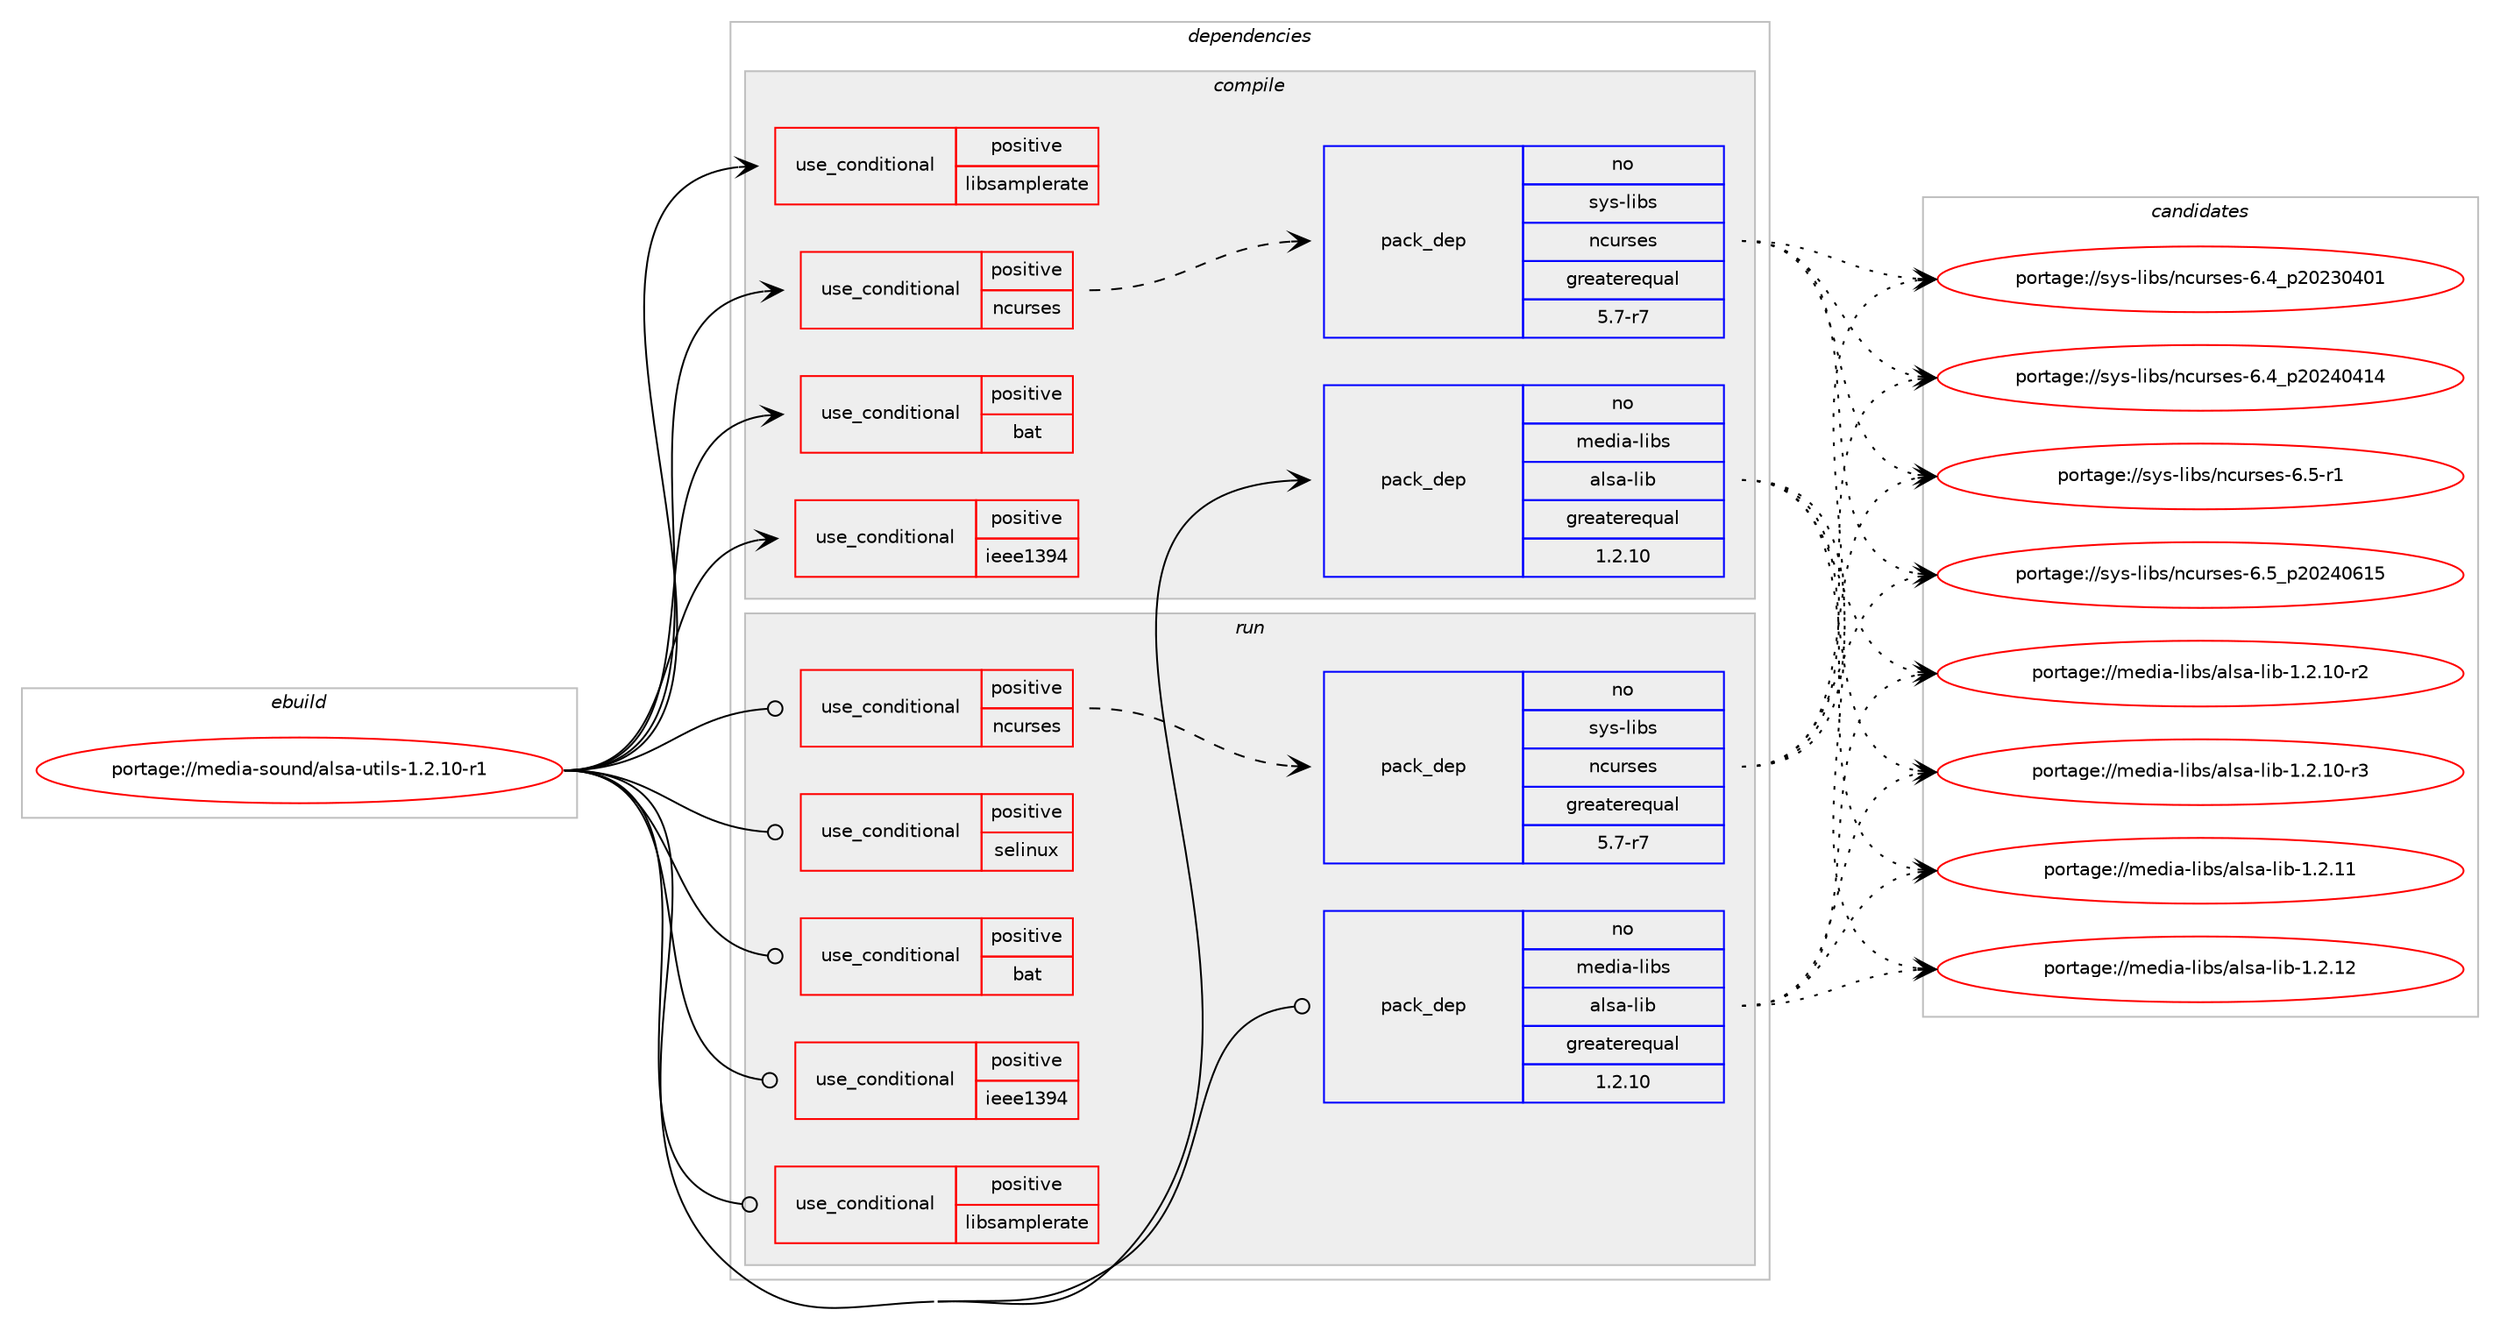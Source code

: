digraph prolog {

# *************
# Graph options
# *************

newrank=true;
concentrate=true;
compound=true;
graph [rankdir=LR,fontname=Helvetica,fontsize=10,ranksep=1.5];#, ranksep=2.5, nodesep=0.2];
edge  [arrowhead=vee];
node  [fontname=Helvetica,fontsize=10];

# **********
# The ebuild
# **********

subgraph cluster_leftcol {
color=gray;
rank=same;
label=<<i>ebuild</i>>;
id [label="portage://media-sound/alsa-utils-1.2.10-r1", color=red, width=4, href="../media-sound/alsa-utils-1.2.10-r1.svg"];
}

# ****************
# The dependencies
# ****************

subgraph cluster_midcol {
color=gray;
label=<<i>dependencies</i>>;
subgraph cluster_compile {
fillcolor="#eeeeee";
style=filled;
label=<<i>compile</i>>;
subgraph cond76960 {
dependency161631 [label=<<TABLE BORDER="0" CELLBORDER="1" CELLSPACING="0" CELLPADDING="4"><TR><TD ROWSPAN="3" CELLPADDING="10">use_conditional</TD></TR><TR><TD>positive</TD></TR><TR><TD>bat</TD></TR></TABLE>>, shape=none, color=red];
# *** BEGIN UNKNOWN DEPENDENCY TYPE (TODO) ***
# dependency161631 -> package_dependency(portage://media-sound/alsa-utils-1.2.10-r1,install,no,sci-libs,fftw,none,[,,],any_same_slot,[])
# *** END UNKNOWN DEPENDENCY TYPE (TODO) ***

}
id:e -> dependency161631:w [weight=20,style="solid",arrowhead="vee"];
subgraph cond76961 {
dependency161632 [label=<<TABLE BORDER="0" CELLBORDER="1" CELLSPACING="0" CELLPADDING="4"><TR><TD ROWSPAN="3" CELLPADDING="10">use_conditional</TD></TR><TR><TD>positive</TD></TR><TR><TD>ieee1394</TD></TR></TABLE>>, shape=none, color=red];
# *** BEGIN UNKNOWN DEPENDENCY TYPE (TODO) ***
# dependency161632 -> package_dependency(portage://media-sound/alsa-utils-1.2.10-r1,install,no,media-libs,libffado,none,[,,],[],[])
# *** END UNKNOWN DEPENDENCY TYPE (TODO) ***

}
id:e -> dependency161632:w [weight=20,style="solid",arrowhead="vee"];
subgraph cond76962 {
dependency161633 [label=<<TABLE BORDER="0" CELLBORDER="1" CELLSPACING="0" CELLPADDING="4"><TR><TD ROWSPAN="3" CELLPADDING="10">use_conditional</TD></TR><TR><TD>positive</TD></TR><TR><TD>libsamplerate</TD></TR></TABLE>>, shape=none, color=red];
# *** BEGIN UNKNOWN DEPENDENCY TYPE (TODO) ***
# dependency161633 -> package_dependency(portage://media-sound/alsa-utils-1.2.10-r1,install,no,media-libs,libsamplerate,none,[,,],[],[])
# *** END UNKNOWN DEPENDENCY TYPE (TODO) ***

}
id:e -> dependency161633:w [weight=20,style="solid",arrowhead="vee"];
subgraph cond76963 {
dependency161634 [label=<<TABLE BORDER="0" CELLBORDER="1" CELLSPACING="0" CELLPADDING="4"><TR><TD ROWSPAN="3" CELLPADDING="10">use_conditional</TD></TR><TR><TD>positive</TD></TR><TR><TD>ncurses</TD></TR></TABLE>>, shape=none, color=red];
subgraph pack82301 {
dependency161635 [label=<<TABLE BORDER="0" CELLBORDER="1" CELLSPACING="0" CELLPADDING="4" WIDTH="220"><TR><TD ROWSPAN="6" CELLPADDING="30">pack_dep</TD></TR><TR><TD WIDTH="110">no</TD></TR><TR><TD>sys-libs</TD></TR><TR><TD>ncurses</TD></TR><TR><TD>greaterequal</TD></TR><TR><TD>5.7-r7</TD></TR></TABLE>>, shape=none, color=blue];
}
dependency161634:e -> dependency161635:w [weight=20,style="dashed",arrowhead="vee"];
}
id:e -> dependency161634:w [weight=20,style="solid",arrowhead="vee"];
subgraph pack82302 {
dependency161636 [label=<<TABLE BORDER="0" CELLBORDER="1" CELLSPACING="0" CELLPADDING="4" WIDTH="220"><TR><TD ROWSPAN="6" CELLPADDING="30">pack_dep</TD></TR><TR><TD WIDTH="110">no</TD></TR><TR><TD>media-libs</TD></TR><TR><TD>alsa-lib</TD></TR><TR><TD>greaterequal</TD></TR><TR><TD>1.2.10</TD></TR></TABLE>>, shape=none, color=blue];
}
id:e -> dependency161636:w [weight=20,style="solid",arrowhead="vee"];
}
subgraph cluster_compileandrun {
fillcolor="#eeeeee";
style=filled;
label=<<i>compile and run</i>>;
}
subgraph cluster_run {
fillcolor="#eeeeee";
style=filled;
label=<<i>run</i>>;
subgraph cond76964 {
dependency161637 [label=<<TABLE BORDER="0" CELLBORDER="1" CELLSPACING="0" CELLPADDING="4"><TR><TD ROWSPAN="3" CELLPADDING="10">use_conditional</TD></TR><TR><TD>positive</TD></TR><TR><TD>bat</TD></TR></TABLE>>, shape=none, color=red];
# *** BEGIN UNKNOWN DEPENDENCY TYPE (TODO) ***
# dependency161637 -> package_dependency(portage://media-sound/alsa-utils-1.2.10-r1,run,no,sci-libs,fftw,none,[,,],any_same_slot,[])
# *** END UNKNOWN DEPENDENCY TYPE (TODO) ***

}
id:e -> dependency161637:w [weight=20,style="solid",arrowhead="odot"];
subgraph cond76965 {
dependency161638 [label=<<TABLE BORDER="0" CELLBORDER="1" CELLSPACING="0" CELLPADDING="4"><TR><TD ROWSPAN="3" CELLPADDING="10">use_conditional</TD></TR><TR><TD>positive</TD></TR><TR><TD>ieee1394</TD></TR></TABLE>>, shape=none, color=red];
# *** BEGIN UNKNOWN DEPENDENCY TYPE (TODO) ***
# dependency161638 -> package_dependency(portage://media-sound/alsa-utils-1.2.10-r1,run,no,media-libs,libffado,none,[,,],[],[])
# *** END UNKNOWN DEPENDENCY TYPE (TODO) ***

}
id:e -> dependency161638:w [weight=20,style="solid",arrowhead="odot"];
subgraph cond76966 {
dependency161639 [label=<<TABLE BORDER="0" CELLBORDER="1" CELLSPACING="0" CELLPADDING="4"><TR><TD ROWSPAN="3" CELLPADDING="10">use_conditional</TD></TR><TR><TD>positive</TD></TR><TR><TD>libsamplerate</TD></TR></TABLE>>, shape=none, color=red];
# *** BEGIN UNKNOWN DEPENDENCY TYPE (TODO) ***
# dependency161639 -> package_dependency(portage://media-sound/alsa-utils-1.2.10-r1,run,no,media-libs,libsamplerate,none,[,,],[],[])
# *** END UNKNOWN DEPENDENCY TYPE (TODO) ***

}
id:e -> dependency161639:w [weight=20,style="solid",arrowhead="odot"];
subgraph cond76967 {
dependency161640 [label=<<TABLE BORDER="0" CELLBORDER="1" CELLSPACING="0" CELLPADDING="4"><TR><TD ROWSPAN="3" CELLPADDING="10">use_conditional</TD></TR><TR><TD>positive</TD></TR><TR><TD>ncurses</TD></TR></TABLE>>, shape=none, color=red];
subgraph pack82303 {
dependency161641 [label=<<TABLE BORDER="0" CELLBORDER="1" CELLSPACING="0" CELLPADDING="4" WIDTH="220"><TR><TD ROWSPAN="6" CELLPADDING="30">pack_dep</TD></TR><TR><TD WIDTH="110">no</TD></TR><TR><TD>sys-libs</TD></TR><TR><TD>ncurses</TD></TR><TR><TD>greaterequal</TD></TR><TR><TD>5.7-r7</TD></TR></TABLE>>, shape=none, color=blue];
}
dependency161640:e -> dependency161641:w [weight=20,style="dashed",arrowhead="vee"];
}
id:e -> dependency161640:w [weight=20,style="solid",arrowhead="odot"];
subgraph cond76968 {
dependency161642 [label=<<TABLE BORDER="0" CELLBORDER="1" CELLSPACING="0" CELLPADDING="4"><TR><TD ROWSPAN="3" CELLPADDING="10">use_conditional</TD></TR><TR><TD>positive</TD></TR><TR><TD>selinux</TD></TR></TABLE>>, shape=none, color=red];
# *** BEGIN UNKNOWN DEPENDENCY TYPE (TODO) ***
# dependency161642 -> package_dependency(portage://media-sound/alsa-utils-1.2.10-r1,run,no,sec-policy,selinux-alsa,none,[,,],[],[])
# *** END UNKNOWN DEPENDENCY TYPE (TODO) ***

}
id:e -> dependency161642:w [weight=20,style="solid",arrowhead="odot"];
subgraph pack82304 {
dependency161643 [label=<<TABLE BORDER="0" CELLBORDER="1" CELLSPACING="0" CELLPADDING="4" WIDTH="220"><TR><TD ROWSPAN="6" CELLPADDING="30">pack_dep</TD></TR><TR><TD WIDTH="110">no</TD></TR><TR><TD>media-libs</TD></TR><TR><TD>alsa-lib</TD></TR><TR><TD>greaterequal</TD></TR><TR><TD>1.2.10</TD></TR></TABLE>>, shape=none, color=blue];
}
id:e -> dependency161643:w [weight=20,style="solid",arrowhead="odot"];
}
}

# **************
# The candidates
# **************

subgraph cluster_choices {
rank=same;
color=gray;
label=<<i>candidates</i>>;

subgraph choice82301 {
color=black;
nodesep=1;
choice1151211154510810598115471109911711411510111545544652951125048505148524849 [label="portage://sys-libs/ncurses-6.4_p20230401", color=red, width=4,href="../sys-libs/ncurses-6.4_p20230401.svg"];
choice1151211154510810598115471109911711411510111545544652951125048505248524952 [label="portage://sys-libs/ncurses-6.4_p20240414", color=red, width=4,href="../sys-libs/ncurses-6.4_p20240414.svg"];
choice11512111545108105981154711099117114115101115455446534511449 [label="portage://sys-libs/ncurses-6.5-r1", color=red, width=4,href="../sys-libs/ncurses-6.5-r1.svg"];
choice1151211154510810598115471109911711411510111545544653951125048505248544953 [label="portage://sys-libs/ncurses-6.5_p20240615", color=red, width=4,href="../sys-libs/ncurses-6.5_p20240615.svg"];
dependency161635:e -> choice1151211154510810598115471109911711411510111545544652951125048505148524849:w [style=dotted,weight="100"];
dependency161635:e -> choice1151211154510810598115471109911711411510111545544652951125048505248524952:w [style=dotted,weight="100"];
dependency161635:e -> choice11512111545108105981154711099117114115101115455446534511449:w [style=dotted,weight="100"];
dependency161635:e -> choice1151211154510810598115471109911711411510111545544653951125048505248544953:w [style=dotted,weight="100"];
}
subgraph choice82302 {
color=black;
nodesep=1;
choice1091011001059745108105981154797108115974510810598454946504649484511450 [label="portage://media-libs/alsa-lib-1.2.10-r2", color=red, width=4,href="../media-libs/alsa-lib-1.2.10-r2.svg"];
choice1091011001059745108105981154797108115974510810598454946504649484511451 [label="portage://media-libs/alsa-lib-1.2.10-r3", color=red, width=4,href="../media-libs/alsa-lib-1.2.10-r3.svg"];
choice109101100105974510810598115479710811597451081059845494650464949 [label="portage://media-libs/alsa-lib-1.2.11", color=red, width=4,href="../media-libs/alsa-lib-1.2.11.svg"];
choice109101100105974510810598115479710811597451081059845494650464950 [label="portage://media-libs/alsa-lib-1.2.12", color=red, width=4,href="../media-libs/alsa-lib-1.2.12.svg"];
dependency161636:e -> choice1091011001059745108105981154797108115974510810598454946504649484511450:w [style=dotted,weight="100"];
dependency161636:e -> choice1091011001059745108105981154797108115974510810598454946504649484511451:w [style=dotted,weight="100"];
dependency161636:e -> choice109101100105974510810598115479710811597451081059845494650464949:w [style=dotted,weight="100"];
dependency161636:e -> choice109101100105974510810598115479710811597451081059845494650464950:w [style=dotted,weight="100"];
}
subgraph choice82303 {
color=black;
nodesep=1;
choice1151211154510810598115471109911711411510111545544652951125048505148524849 [label="portage://sys-libs/ncurses-6.4_p20230401", color=red, width=4,href="../sys-libs/ncurses-6.4_p20230401.svg"];
choice1151211154510810598115471109911711411510111545544652951125048505248524952 [label="portage://sys-libs/ncurses-6.4_p20240414", color=red, width=4,href="../sys-libs/ncurses-6.4_p20240414.svg"];
choice11512111545108105981154711099117114115101115455446534511449 [label="portage://sys-libs/ncurses-6.5-r1", color=red, width=4,href="../sys-libs/ncurses-6.5-r1.svg"];
choice1151211154510810598115471109911711411510111545544653951125048505248544953 [label="portage://sys-libs/ncurses-6.5_p20240615", color=red, width=4,href="../sys-libs/ncurses-6.5_p20240615.svg"];
dependency161641:e -> choice1151211154510810598115471109911711411510111545544652951125048505148524849:w [style=dotted,weight="100"];
dependency161641:e -> choice1151211154510810598115471109911711411510111545544652951125048505248524952:w [style=dotted,weight="100"];
dependency161641:e -> choice11512111545108105981154711099117114115101115455446534511449:w [style=dotted,weight="100"];
dependency161641:e -> choice1151211154510810598115471109911711411510111545544653951125048505248544953:w [style=dotted,weight="100"];
}
subgraph choice82304 {
color=black;
nodesep=1;
choice1091011001059745108105981154797108115974510810598454946504649484511450 [label="portage://media-libs/alsa-lib-1.2.10-r2", color=red, width=4,href="../media-libs/alsa-lib-1.2.10-r2.svg"];
choice1091011001059745108105981154797108115974510810598454946504649484511451 [label="portage://media-libs/alsa-lib-1.2.10-r3", color=red, width=4,href="../media-libs/alsa-lib-1.2.10-r3.svg"];
choice109101100105974510810598115479710811597451081059845494650464949 [label="portage://media-libs/alsa-lib-1.2.11", color=red, width=4,href="../media-libs/alsa-lib-1.2.11.svg"];
choice109101100105974510810598115479710811597451081059845494650464950 [label="portage://media-libs/alsa-lib-1.2.12", color=red, width=4,href="../media-libs/alsa-lib-1.2.12.svg"];
dependency161643:e -> choice1091011001059745108105981154797108115974510810598454946504649484511450:w [style=dotted,weight="100"];
dependency161643:e -> choice1091011001059745108105981154797108115974510810598454946504649484511451:w [style=dotted,weight="100"];
dependency161643:e -> choice109101100105974510810598115479710811597451081059845494650464949:w [style=dotted,weight="100"];
dependency161643:e -> choice109101100105974510810598115479710811597451081059845494650464950:w [style=dotted,weight="100"];
}
}

}
